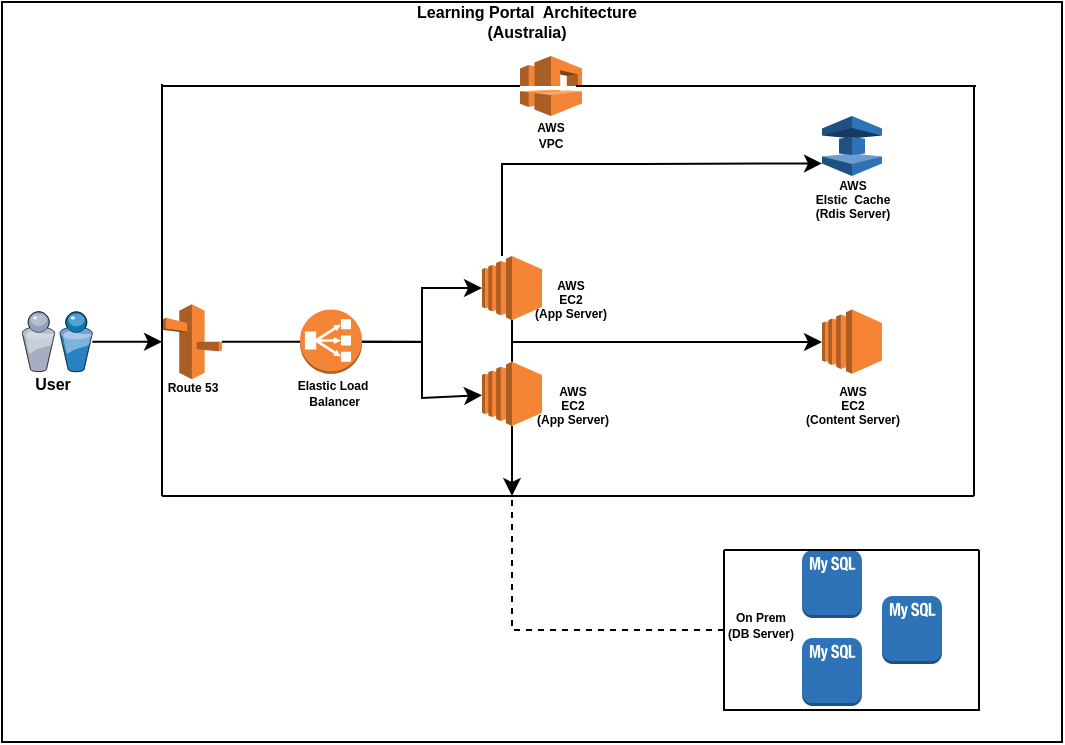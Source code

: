<mxfile version="18.0.5" type="github">
  <diagram id="EE7eiriC4G1scFYlgK5R" name="Page-1">
    <mxGraphModel dx="1460" dy="1548" grid="1" gridSize="10" guides="1" tooltips="1" connect="1" arrows="1" fold="1" page="1" pageScale="1" pageWidth="827" pageHeight="1169" math="0" shadow="0">
      <root>
        <mxCell id="0" />
        <mxCell id="1" parent="0" />
        <mxCell id="uslA3hiGE0omuXjVGmja-40" value="" style="whiteSpace=wrap;html=1;aspect=fixed;fontSize=6;" parent="1" vertex="1">
          <mxGeometry x="210" y="145" width="80" height="80" as="geometry" />
        </mxCell>
        <mxCell id="uslA3hiGE0omuXjVGmja-33" value="" style="rounded=0;whiteSpace=wrap;html=1;fontSize=4;" parent="1" vertex="1">
          <mxGeometry x="-120" y="-127" width="530" height="370" as="geometry" />
        </mxCell>
        <mxCell id="uslA3hiGE0omuXjVGmja-11" value="" style="edgeStyle=orthogonalEdgeStyle;rounded=0;orthogonalLoop=1;jettySize=auto;html=1;startArrow=none;" parent="1" source="uslA3hiGE0omuXjVGmja-3" target="uslA3hiGE0omuXjVGmja-4" edge="1">
          <mxGeometry relative="1" as="geometry" />
        </mxCell>
        <mxCell id="uslA3hiGE0omuXjVGmja-1" value="" style="outlineConnect=0;dashed=0;verticalLabelPosition=bottom;verticalAlign=top;align=center;html=1;shape=mxgraph.aws3.route_53;fillColor=#F58536;gradientColor=none;" parent="1" vertex="1">
          <mxGeometry x="-40" y="24.12" width="30" height="37.5" as="geometry" />
        </mxCell>
        <mxCell id="uslA3hiGE0omuXjVGmja-2" value="" style="verticalLabelPosition=bottom;sketch=0;aspect=fixed;html=1;verticalAlign=top;strokeColor=none;align=center;outlineConnect=0;shape=mxgraph.citrix.users;" parent="1" vertex="1">
          <mxGeometry x="-110" y="27.87" width="35.17" height="30" as="geometry" />
        </mxCell>
        <mxCell id="uslA3hiGE0omuXjVGmja-14" style="edgeStyle=orthogonalEdgeStyle;rounded=0;orthogonalLoop=1;jettySize=auto;html=1;entryX=0;entryY=0.79;entryDx=0;entryDy=0;entryPerimeter=0;" parent="1" source="uslA3hiGE0omuXjVGmja-4" target="uslA3hiGE0omuXjVGmja-6" edge="1">
          <mxGeometry relative="1" as="geometry">
            <Array as="points">
              <mxPoint x="130" y="-46" />
              <mxPoint x="200" y="-46" />
            </Array>
          </mxGeometry>
        </mxCell>
        <mxCell id="uslA3hiGE0omuXjVGmja-15" value="" style="edgeStyle=orthogonalEdgeStyle;rounded=0;orthogonalLoop=1;jettySize=auto;html=1;" parent="1" source="uslA3hiGE0omuXjVGmja-4" target="uslA3hiGE0omuXjVGmja-5" edge="1">
          <mxGeometry relative="1" as="geometry">
            <Array as="points">
              <mxPoint x="135" y="43" />
            </Array>
          </mxGeometry>
        </mxCell>
        <mxCell id="uslA3hiGE0omuXjVGmja-38" style="edgeStyle=none;rounded=0;orthogonalLoop=1;jettySize=auto;html=1;fontSize=6;startArrow=none;" parent="1" source="uslA3hiGE0omuXjVGmja-44" edge="1">
          <mxGeometry relative="1" as="geometry">
            <mxPoint x="135" y="120" as="targetPoint" />
          </mxGeometry>
        </mxCell>
        <mxCell id="uslA3hiGE0omuXjVGmja-4" value="" style="outlineConnect=0;dashed=0;verticalLabelPosition=bottom;verticalAlign=top;align=center;html=1;shape=mxgraph.aws3.ec2;fillColor=#F58534;gradientColor=none;" parent="1" vertex="1">
          <mxGeometry x="120" y="3.553e-15" width="30" height="32.12" as="geometry" />
        </mxCell>
        <mxCell id="uslA3hiGE0omuXjVGmja-5" value="" style="outlineConnect=0;dashed=0;verticalLabelPosition=bottom;verticalAlign=top;align=center;html=1;shape=mxgraph.aws3.ec2;fillColor=#F58534;gradientColor=none;" parent="1" vertex="1">
          <mxGeometry x="290" y="26.8" width="30" height="32.13" as="geometry" />
        </mxCell>
        <mxCell id="uslA3hiGE0omuXjVGmja-6" value="" style="outlineConnect=0;dashed=0;verticalLabelPosition=bottom;verticalAlign=top;align=center;html=1;shape=mxgraph.aws3.elasticache;fillColor=#2E73B8;gradientColor=none;" parent="1" vertex="1">
          <mxGeometry x="290" y="-70" width="30" height="30" as="geometry" />
        </mxCell>
        <mxCell id="uslA3hiGE0omuXjVGmja-8" value="" style="outlineConnect=0;dashed=0;verticalLabelPosition=bottom;verticalAlign=top;align=center;html=1;shape=mxgraph.aws3.mysql_db_instance_2;fillColor=#2E73B8;gradientColor=none;" parent="1" vertex="1">
          <mxGeometry x="280" y="147" width="30" height="34" as="geometry" />
        </mxCell>
        <mxCell id="uslA3hiGE0omuXjVGmja-10" value="" style="endArrow=classic;html=1;rounded=0;entryX=0;entryY=0.5;entryDx=0;entryDy=0;entryPerimeter=0;" parent="1" source="uslA3hiGE0omuXjVGmja-2" target="uslA3hiGE0omuXjVGmja-1" edge="1">
          <mxGeometry width="50" height="50" relative="1" as="geometry">
            <mxPoint x="90" y="110" as="sourcePoint" />
            <mxPoint x="140" y="60" as="targetPoint" />
          </mxGeometry>
        </mxCell>
        <mxCell id="uslA3hiGE0omuXjVGmja-17" value="&lt;font style=&quot;font-size: 8px&quot;&gt;&lt;b&gt;User&lt;/b&gt;&lt;/font&gt;" style="text;html=1;align=center;verticalAlign=middle;resizable=0;points=[];autosize=1;strokeColor=none;fillColor=none;" parent="1" vertex="1">
          <mxGeometry x="-110" y="53" width="30" height="20" as="geometry" />
        </mxCell>
        <mxCell id="uslA3hiGE0omuXjVGmja-18" value="&lt;font style=&quot;font-size: 6px&quot;&gt;&lt;b&gt;Elastic Load&lt;br&gt;&amp;nbsp;Balancer&lt;/b&gt;&lt;/font&gt;" style="text;html=1;align=center;verticalAlign=middle;resizable=0;points=[];autosize=1;strokeColor=none;fillColor=none;fontSize=6;" parent="1" vertex="1">
          <mxGeometry x="19.5" y="58.94" width="50" height="20" as="geometry" />
        </mxCell>
        <mxCell id="uslA3hiGE0omuXjVGmja-19" value="&lt;b&gt;&lt;font style=&quot;font-size: 6px&quot;&gt;Route 53&lt;/font&gt;&lt;/b&gt;" style="text;html=1;align=center;verticalAlign=middle;resizable=0;points=[];autosize=1;strokeColor=none;fillColor=none;fontSize=4;" parent="1" vertex="1">
          <mxGeometry x="-45" y="60.94" width="40" height="10" as="geometry" />
        </mxCell>
        <mxCell id="uslA3hiGE0omuXjVGmja-20" value="&lt;b&gt;&lt;font style=&quot;font-size: 6px&quot;&gt;AWS&lt;br&gt;Elstic&amp;nbsp; Cache&lt;br&gt;(Rdis Server)&lt;/font&gt;&lt;/b&gt;" style="text;html=1;align=center;verticalAlign=middle;resizable=0;points=[];autosize=1;strokeColor=none;fillColor=none;fontSize=4;" parent="1" vertex="1">
          <mxGeometry x="280" y="-38" width="50" height="20" as="geometry" />
        </mxCell>
        <mxCell id="uslA3hiGE0omuXjVGmja-21" value="&lt;b&gt;&lt;font style=&quot;font-size: 6px&quot;&gt;AWS&lt;br&gt;EC2&lt;br&gt;(Content Server)&lt;/font&gt;&lt;/b&gt;" style="text;html=1;align=center;verticalAlign=middle;resizable=0;points=[];autosize=1;strokeColor=none;fillColor=none;fontSize=4;" parent="1" vertex="1">
          <mxGeometry x="275" y="65" width="60" height="20" as="geometry" />
        </mxCell>
        <mxCell id="uslA3hiGE0omuXjVGmja-23" value="&lt;b&gt;&lt;font style=&quot;font-size: 6px&quot;&gt;AWS&lt;br&gt;EC2&lt;br&gt;(App Server)&lt;/font&gt;&lt;/b&gt;" style="text;html=1;align=center;verticalAlign=middle;resizable=0;points=[];autosize=1;strokeColor=none;fillColor=none;fontSize=4;" parent="1" vertex="1">
          <mxGeometry x="140" y="65" width="50" height="20" as="geometry" />
        </mxCell>
        <mxCell id="uslA3hiGE0omuXjVGmja-24" value="" style="outlineConnect=0;dashed=0;verticalLabelPosition=bottom;verticalAlign=top;align=center;html=1;shape=mxgraph.aws3.vpc;fillColor=#F58536;gradientColor=none;fontSize=4;" parent="1" vertex="1">
          <mxGeometry x="139" y="-100" width="31" height="30" as="geometry" />
        </mxCell>
        <mxCell id="uslA3hiGE0omuXjVGmja-25" value="&lt;b&gt;&lt;font style=&quot;font-size: 6px&quot;&gt;AWS&lt;br&gt;VPC&lt;/font&gt;&lt;/b&gt;" style="text;html=1;align=center;verticalAlign=middle;resizable=0;points=[];autosize=1;strokeColor=none;fillColor=none;fontSize=4;" parent="1" vertex="1">
          <mxGeometry x="139" y="-70" width="30" height="20" as="geometry" />
        </mxCell>
        <mxCell id="uslA3hiGE0omuXjVGmja-28" value="" style="endArrow=none;html=1;rounded=0;fontSize=4;entryX=0;entryY=0.5;entryDx=0;entryDy=0;entryPerimeter=0;" parent="1" target="uslA3hiGE0omuXjVGmja-24" edge="1">
          <mxGeometry width="50" height="50" relative="1" as="geometry">
            <mxPoint x="-40" y="-85" as="sourcePoint" />
            <mxPoint x="110" y="-40" as="targetPoint" />
          </mxGeometry>
        </mxCell>
        <mxCell id="uslA3hiGE0omuXjVGmja-29" value="" style="endArrow=none;html=1;rounded=0;fontSize=4;" parent="1" edge="1">
          <mxGeometry width="50" height="50" relative="1" as="geometry">
            <mxPoint x="-40" y="120" as="sourcePoint" />
            <mxPoint x="-40" y="-86" as="targetPoint" />
            <Array as="points">
              <mxPoint x="-40" y="94" />
            </Array>
          </mxGeometry>
        </mxCell>
        <mxCell id="uslA3hiGE0omuXjVGmja-30" value="" style="endArrow=none;html=1;rounded=0;fontSize=4;" parent="1" edge="1">
          <mxGeometry width="50" height="50" relative="1" as="geometry">
            <mxPoint x="-40" y="120" as="sourcePoint" />
            <mxPoint x="366" y="120" as="targetPoint" />
            <Array as="points" />
          </mxGeometry>
        </mxCell>
        <mxCell id="uslA3hiGE0omuXjVGmja-31" value="" style="endArrow=none;html=1;rounded=0;fontSize=4;" parent="1" edge="1">
          <mxGeometry width="50" height="50" relative="1" as="geometry">
            <mxPoint x="366" y="-85" as="sourcePoint" />
            <mxPoint x="366" y="120" as="targetPoint" />
          </mxGeometry>
        </mxCell>
        <mxCell id="uslA3hiGE0omuXjVGmja-32" value="" style="endArrow=none;html=1;rounded=0;fontSize=4;exitX=1;exitY=0.5;exitDx=0;exitDy=0;exitPerimeter=0;" parent="1" edge="1">
          <mxGeometry width="50" height="50" relative="1" as="geometry">
            <mxPoint x="167" y="-85" as="sourcePoint" />
            <mxPoint x="367" y="-85" as="targetPoint" />
            <Array as="points" />
          </mxGeometry>
        </mxCell>
        <mxCell id="uslA3hiGE0omuXjVGmja-34" value="&lt;font style=&quot;font-size: 8px&quot;&gt;&lt;b&gt;Learning Portal&amp;nbsp; Architecture&lt;br&gt;(Australia)&lt;/b&gt;&lt;/font&gt;" style="text;html=1;align=center;verticalAlign=middle;resizable=0;points=[];autosize=1;strokeColor=none;fillColor=none;fontSize=4;" parent="1" vertex="1">
          <mxGeometry x="77" y="-127" width="130" height="20" as="geometry" />
        </mxCell>
        <mxCell id="uslA3hiGE0omuXjVGmja-46" style="edgeStyle=none;rounded=0;orthogonalLoop=1;jettySize=auto;html=1;fontSize=6;" parent="1" source="uslA3hiGE0omuXjVGmja-3" target="uslA3hiGE0omuXjVGmja-44" edge="1">
          <mxGeometry relative="1" as="geometry">
            <Array as="points">
              <mxPoint x="90" y="43" />
              <mxPoint x="90" y="71" />
            </Array>
          </mxGeometry>
        </mxCell>
        <mxCell id="uslA3hiGE0omuXjVGmja-3" value="" style="outlineConnect=0;dashed=0;verticalLabelPosition=bottom;verticalAlign=top;align=center;html=1;shape=mxgraph.aws3.classic_load_balancer;fillColor=#F58536;gradientColor=none;" parent="1" vertex="1">
          <mxGeometry x="29" y="26.8" width="31" height="32.13" as="geometry" />
        </mxCell>
        <mxCell id="uslA3hiGE0omuXjVGmja-35" value="" style="edgeStyle=orthogonalEdgeStyle;rounded=0;orthogonalLoop=1;jettySize=auto;html=1;endArrow=none;" parent="1" source="uslA3hiGE0omuXjVGmja-1" target="uslA3hiGE0omuXjVGmja-3" edge="1">
          <mxGeometry relative="1" as="geometry">
            <mxPoint x="-20" y="42.95" as="sourcePoint" />
            <mxPoint x="130" y="57.88" as="targetPoint" />
          </mxGeometry>
        </mxCell>
        <mxCell id="uslA3hiGE0omuXjVGmja-39" value="" style="endArrow=none;dashed=1;html=1;rounded=0;fontSize=6;exitX=0;exitY=0.5;exitDx=0;exitDy=0;" parent="1" source="uslA3hiGE0omuXjVGmja-43" edge="1">
          <mxGeometry width="50" height="50" relative="1" as="geometry">
            <mxPoint x="125.081" y="243" as="sourcePoint" />
            <mxPoint x="135" y="120" as="targetPoint" />
            <Array as="points">
              <mxPoint x="135" y="187" />
            </Array>
          </mxGeometry>
        </mxCell>
        <mxCell id="uslA3hiGE0omuXjVGmja-43" value="" style="swimlane;startSize=0;fontSize=6;" parent="1" vertex="1">
          <mxGeometry x="241" y="147" width="127.5" height="80" as="geometry" />
        </mxCell>
        <mxCell id="KZRPDrX9MOOP67nFsyTG-1" value="" style="outlineConnect=0;dashed=0;verticalLabelPosition=bottom;verticalAlign=top;align=center;html=1;shape=mxgraph.aws3.mysql_db_instance_2;fillColor=#2E73B8;gradientColor=none;" vertex="1" parent="uslA3hiGE0omuXjVGmja-43">
          <mxGeometry x="39" y="44" width="30" height="34" as="geometry" />
        </mxCell>
        <mxCell id="uslA3hiGE0omuXjVGmja-22" value="&lt;b&gt;&lt;font style=&quot;font-size: 6px&quot;&gt;On Prem&lt;br&gt;(DB Server)&lt;/font&gt;&lt;/b&gt;" style="text;html=1;align=center;verticalAlign=middle;resizable=0;points=[];autosize=1;strokeColor=none;fillColor=none;fontSize=4;" parent="uslA3hiGE0omuXjVGmja-43" vertex="1">
          <mxGeometry x="-7" y="28" width="50" height="20" as="geometry" />
        </mxCell>
        <mxCell id="KZRPDrX9MOOP67nFsyTG-2" value="" style="outlineConnect=0;dashed=0;verticalLabelPosition=bottom;verticalAlign=top;align=center;html=1;shape=mxgraph.aws3.mysql_db_instance_2;fillColor=#2E73B8;gradientColor=none;" vertex="1" parent="uslA3hiGE0omuXjVGmja-43">
          <mxGeometry x="79" y="23" width="30" height="34" as="geometry" />
        </mxCell>
        <mxCell id="uslA3hiGE0omuXjVGmja-44" value="" style="outlineConnect=0;dashed=0;verticalLabelPosition=bottom;verticalAlign=top;align=center;html=1;shape=mxgraph.aws3.ec2;fillColor=#F58534;gradientColor=none;" parent="1" vertex="1">
          <mxGeometry x="120" y="52.88" width="30" height="32.12" as="geometry" />
        </mxCell>
        <mxCell id="uslA3hiGE0omuXjVGmja-45" value="" style="edgeStyle=none;rounded=0;orthogonalLoop=1;jettySize=auto;html=1;fontSize=6;endArrow=none;" parent="1" source="uslA3hiGE0omuXjVGmja-4" target="uslA3hiGE0omuXjVGmja-44" edge="1">
          <mxGeometry relative="1" as="geometry">
            <mxPoint x="135" y="120" as="targetPoint" />
            <mxPoint x="135" y="14.12" as="sourcePoint" />
          </mxGeometry>
        </mxCell>
        <mxCell id="uslA3hiGE0omuXjVGmja-48" value="&lt;b&gt;&lt;font style=&quot;font-size: 6px&quot;&gt;AWS&lt;br&gt;EC2&lt;br&gt;(App Server)&lt;/font&gt;&lt;/b&gt;" style="text;html=1;align=center;verticalAlign=middle;resizable=0;points=[];autosize=1;strokeColor=none;fillColor=none;fontSize=4;" parent="1" vertex="1">
          <mxGeometry x="139" y="12.12" width="50" height="20" as="geometry" />
        </mxCell>
      </root>
    </mxGraphModel>
  </diagram>
</mxfile>
